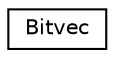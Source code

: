 digraph G
{
 // INTERACTIVE_SVG=YES
  edge [fontname="Helvetica",fontsize="10",labelfontname="Helvetica",labelfontsize="10"];
  node [fontname="Helvetica",fontsize="10",shape=record];
  rankdir="LR";
  Node1 [label="Bitvec",height=0.2,width=0.4,color="black", fillcolor="white", style="filled",URL="$d1/d89/struct_bitvec.html"];
}
